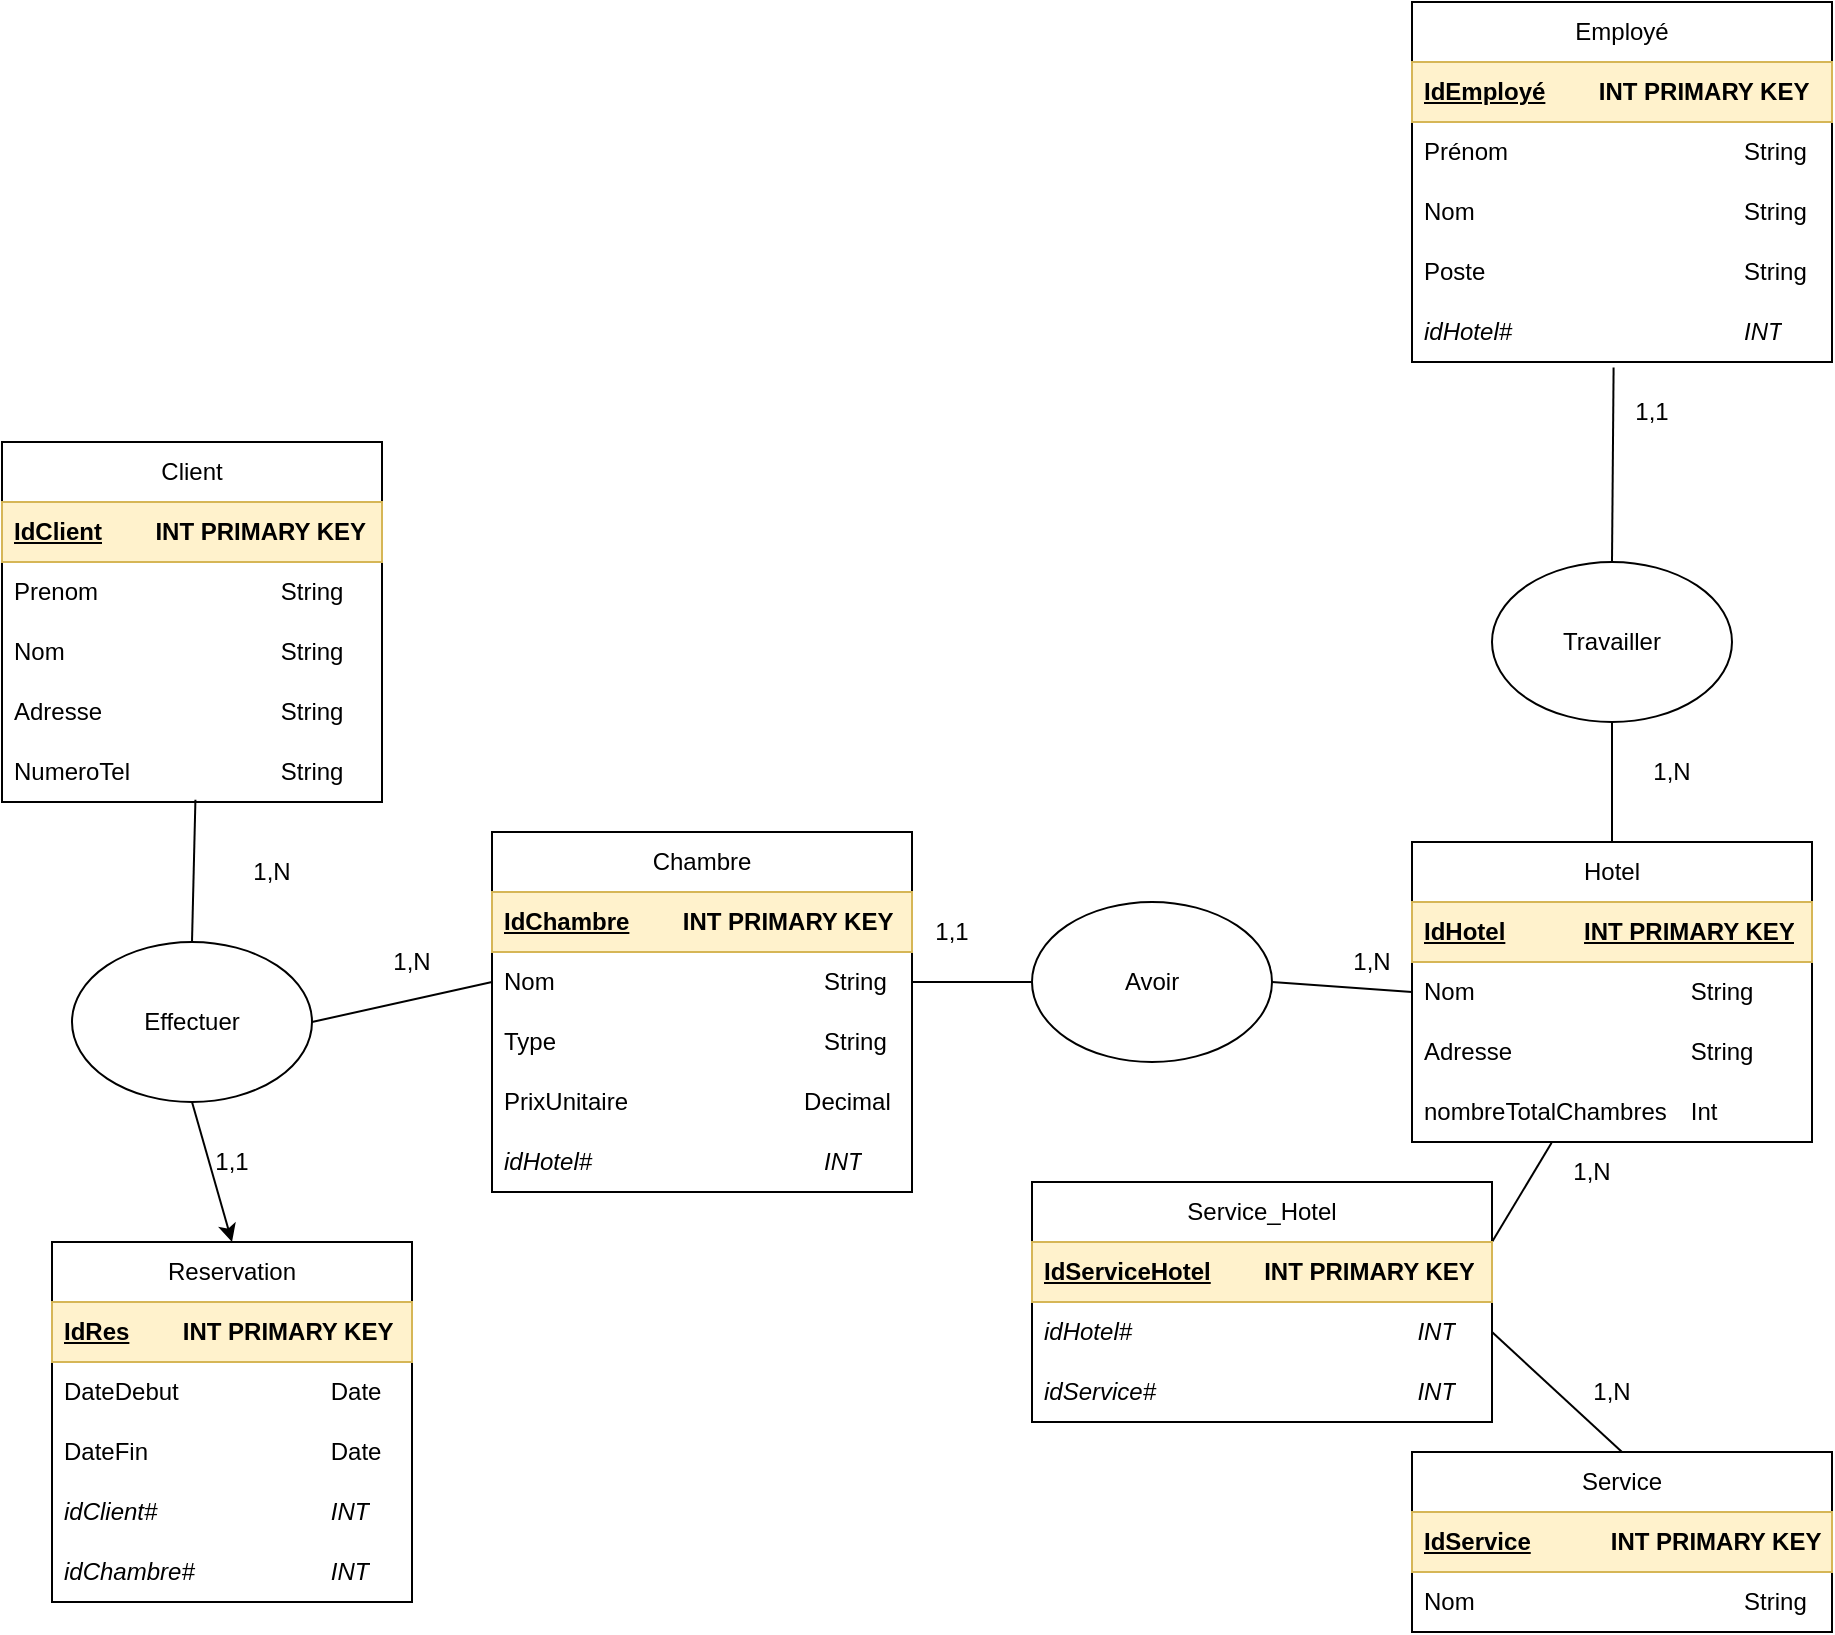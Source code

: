 <mxfile version="22.1.11" type="device">
  <diagram name="Page-1" id="iBjngnb0ZGVv7g1oKOFj">
    <mxGraphModel dx="1863" dy="1775" grid="1" gridSize="10" guides="1" tooltips="1" connect="1" arrows="1" fold="1" page="1" pageScale="1" pageWidth="827" pageHeight="1169" math="0" shadow="0">
      <root>
        <mxCell id="0" />
        <mxCell id="1" parent="0" />
        <mxCell id="ib_G70tpwK-KYt4vz7aR-1" value="Hotel" style="swimlane;fontStyle=0;childLayout=stackLayout;horizontal=1;startSize=30;horizontalStack=0;resizeParent=1;resizeParentMax=0;resizeLast=0;collapsible=1;marginBottom=0;whiteSpace=wrap;html=1;" parent="1" vertex="1">
          <mxGeometry x="500" y="210" width="200" height="150" as="geometry" />
        </mxCell>
        <mxCell id="ib_G70tpwK-KYt4vz7aR-2" value="&lt;u&gt;&lt;b&gt;IdHotel&lt;span style=&quot;white-space: pre;&quot;&gt;&#x9;&lt;/span&gt;&lt;span style=&quot;white-space: pre;&quot;&gt;&#x9;&lt;/span&gt;INT PRIMARY KEY&lt;/b&gt;&lt;/u&gt;" style="text;strokeColor=#d6b656;fillColor=#fff2cc;align=left;verticalAlign=middle;spacingLeft=4;spacingRight=4;overflow=hidden;points=[[0,0.5],[1,0.5]];portConstraint=eastwest;rotatable=0;whiteSpace=wrap;html=1;" parent="ib_G70tpwK-KYt4vz7aR-1" vertex="1">
          <mxGeometry y="30" width="200" height="30" as="geometry" />
        </mxCell>
        <mxCell id="ib_G70tpwK-KYt4vz7aR-3" value="Nom&lt;span style=&quot;white-space: pre;&quot;&gt;&#x9;&lt;/span&gt;&lt;span style=&quot;white-space: pre;&quot;&gt;&#x9;&lt;span style=&quot;white-space: pre;&quot;&gt;&#x9;&lt;/span&gt;&lt;span style=&quot;white-space: pre;&quot;&gt;&#x9;&lt;/span&gt;&lt;/span&gt;String" style="text;strokeColor=none;fillColor=none;align=left;verticalAlign=middle;spacingLeft=4;spacingRight=4;overflow=hidden;points=[[0,0.5],[1,0.5]];portConstraint=eastwest;rotatable=0;whiteSpace=wrap;html=1;" parent="ib_G70tpwK-KYt4vz7aR-1" vertex="1">
          <mxGeometry y="60" width="200" height="30" as="geometry" />
        </mxCell>
        <mxCell id="ib_G70tpwK-KYt4vz7aR-4" value="Adresse&lt;span style=&quot;white-space: pre;&quot;&gt;&#x9;&lt;/span&gt;&lt;span style=&quot;white-space: pre;&quot;&gt;&#x9;&lt;/span&gt;&lt;span style=&quot;white-space: pre;&quot;&gt;&#x9;&lt;/span&gt;&lt;span style=&quot;white-space: pre;&quot;&gt;&#x9;&lt;/span&gt;String" style="text;strokeColor=none;fillColor=none;align=left;verticalAlign=middle;spacingLeft=4;spacingRight=4;overflow=hidden;points=[[0,0.5],[1,0.5]];portConstraint=eastwest;rotatable=0;whiteSpace=wrap;html=1;" parent="ib_G70tpwK-KYt4vz7aR-1" vertex="1">
          <mxGeometry y="90" width="200" height="30" as="geometry" />
        </mxCell>
        <mxCell id="lQeI6OunOTs9XkmnpVDo-1" value="nombreTotalChambres&lt;span style=&quot;white-space: pre;&quot;&gt;&#x9;&lt;/span&gt;Int" style="text;strokeColor=none;fillColor=none;align=left;verticalAlign=middle;spacingLeft=4;spacingRight=4;overflow=hidden;points=[[0,0.5],[1,0.5]];portConstraint=eastwest;rotatable=0;whiteSpace=wrap;html=1;" vertex="1" parent="ib_G70tpwK-KYt4vz7aR-1">
          <mxGeometry y="120" width="200" height="30" as="geometry" />
        </mxCell>
        <mxCell id="ib_G70tpwK-KYt4vz7aR-5" value="Chambre" style="swimlane;fontStyle=0;childLayout=stackLayout;horizontal=1;startSize=30;horizontalStack=0;resizeParent=1;resizeParentMax=0;resizeLast=0;collapsible=1;marginBottom=0;whiteSpace=wrap;html=1;" parent="1" vertex="1">
          <mxGeometry x="40" y="205" width="210" height="180" as="geometry" />
        </mxCell>
        <mxCell id="ib_G70tpwK-KYt4vz7aR-6" value="&lt;b style=&quot;&quot;&gt;&lt;u&gt;IdChambre&lt;/u&gt;&lt;span style=&quot;white-space: pre;&quot;&gt;&amp;nbsp;&amp;nbsp;&amp;nbsp;&amp;nbsp;&lt;/span&gt;&lt;span style=&quot;white-space: pre;&quot;&gt;&amp;nbsp;&amp;nbsp;&amp;nbsp;&amp;nbsp;&lt;/span&gt;&lt;/b&gt;&lt;span style=&quot;border-color: var(--border-color);&quot;&gt;&lt;b style=&quot;border-color: var(--border-color);&quot;&gt;INT PRIMARY KEY&lt;/b&gt;&lt;/span&gt;" style="text;strokeColor=#d6b656;fillColor=#fff2cc;align=left;verticalAlign=middle;spacingLeft=4;spacingRight=4;overflow=hidden;points=[[0,0.5],[1,0.5]];portConstraint=eastwest;rotatable=0;whiteSpace=wrap;html=1;" parent="ib_G70tpwK-KYt4vz7aR-5" vertex="1">
          <mxGeometry y="30" width="210" height="30" as="geometry" />
        </mxCell>
        <mxCell id="ib_G70tpwK-KYt4vz7aR-7" value="Nom&lt;span style=&quot;white-space: pre;&quot;&gt;&#x9;&lt;/span&gt;&lt;span style=&quot;white-space: pre;&quot;&gt;&#x9;&lt;/span&gt;&lt;span style=&quot;white-space: pre;&quot;&gt;&#x9;&lt;/span&gt;&lt;span style=&quot;white-space: pre;&quot;&gt;&#x9;&lt;/span&gt;&lt;span style=&quot;white-space: pre;&quot;&gt;&#x9;&lt;/span&gt;String" style="text;strokeColor=none;fillColor=none;align=left;verticalAlign=middle;spacingLeft=4;spacingRight=4;overflow=hidden;points=[[0,0.5],[1,0.5]];portConstraint=eastwest;rotatable=0;whiteSpace=wrap;html=1;" parent="ib_G70tpwK-KYt4vz7aR-5" vertex="1">
          <mxGeometry y="60" width="210" height="30" as="geometry" />
        </mxCell>
        <mxCell id="ib_G70tpwK-KYt4vz7aR-8" value="Type&lt;span style=&quot;white-space: pre;&quot;&gt;&#x9;&lt;/span&gt;&lt;span style=&quot;white-space: pre;&quot;&gt;&#x9;&lt;/span&gt;&lt;span style=&quot;white-space: pre;&quot;&gt;&#x9;&lt;/span&gt;&lt;span style=&quot;white-space: pre;&quot;&gt;&#x9;&lt;/span&gt;&lt;span style=&quot;white-space: pre;&quot;&gt;&#x9;&lt;/span&gt;String" style="text;strokeColor=none;fillColor=none;align=left;verticalAlign=middle;spacingLeft=4;spacingRight=4;overflow=hidden;points=[[0,0.5],[1,0.5]];portConstraint=eastwest;rotatable=0;whiteSpace=wrap;html=1;" parent="ib_G70tpwK-KYt4vz7aR-5" vertex="1">
          <mxGeometry y="90" width="210" height="30" as="geometry" />
        </mxCell>
        <mxCell id="ib_G70tpwK-KYt4vz7aR-9" value="PrixUnitaire&lt;span style=&quot;white-space: pre;&quot;&gt;&#x9;&lt;/span&gt;&lt;span style=&quot;white-space: pre;&quot;&gt;&#x9;&lt;/span&gt;&lt;span style=&quot;white-space: pre;&quot;&gt;&#x9;&lt;/span&gt;&amp;nbsp; &amp;nbsp; &amp;nbsp;Decimal" style="text;strokeColor=none;fillColor=none;align=left;verticalAlign=middle;spacingLeft=4;spacingRight=4;overflow=hidden;points=[[0,0.5],[1,0.5]];portConstraint=eastwest;rotatable=0;whiteSpace=wrap;html=1;" parent="ib_G70tpwK-KYt4vz7aR-5" vertex="1">
          <mxGeometry y="120" width="210" height="30" as="geometry" />
        </mxCell>
        <mxCell id="ib_G70tpwK-KYt4vz7aR-10" value="&lt;i&gt;idHotel#&lt;span style=&quot;white-space: pre;&quot;&gt;&#x9;&lt;/span&gt;&lt;span style=&quot;white-space: pre;&quot;&gt;&#x9;&lt;/span&gt;&lt;span style=&quot;white-space: pre;&quot;&gt;&#x9;&lt;/span&gt;&lt;span style=&quot;white-space: pre;&quot;&gt;&#x9;&lt;/span&gt;&lt;span style=&quot;white-space: pre;&quot;&gt;&#x9;&lt;/span&gt;INT&lt;/i&gt;" style="text;strokeColor=none;fillColor=none;align=left;verticalAlign=middle;spacingLeft=4;spacingRight=4;overflow=hidden;points=[[0,0.5],[1,0.5]];portConstraint=eastwest;rotatable=0;whiteSpace=wrap;html=1;" parent="ib_G70tpwK-KYt4vz7aR-5" vertex="1">
          <mxGeometry y="150" width="210" height="30" as="geometry" />
        </mxCell>
        <mxCell id="ib_G70tpwK-KYt4vz7aR-11" value="Client" style="swimlane;fontStyle=0;childLayout=stackLayout;horizontal=1;startSize=30;horizontalStack=0;resizeParent=1;resizeParentMax=0;resizeLast=0;collapsible=1;marginBottom=0;whiteSpace=wrap;html=1;" parent="1" vertex="1">
          <mxGeometry x="-205" y="10" width="190" height="180" as="geometry" />
        </mxCell>
        <mxCell id="ib_G70tpwK-KYt4vz7aR-12" value="&lt;b style=&quot;&quot;&gt;&lt;u&gt;IdClient&lt;/u&gt;&lt;span style=&quot;white-space: pre;&quot;&gt;&amp;nbsp;&amp;nbsp;&amp;nbsp;&amp;nbsp;&lt;/span&gt;&lt;span style=&quot;white-space: pre;&quot;&gt;&amp;nbsp;&amp;nbsp;&amp;nbsp;&amp;nbsp;&lt;/span&gt;&lt;/b&gt;&lt;span style=&quot;border-color: var(--border-color);&quot;&gt;&lt;b style=&quot;border-color: var(--border-color);&quot;&gt;INT PRIMARY KEY&lt;/b&gt;&lt;/span&gt;" style="text;strokeColor=#d6b656;fillColor=#fff2cc;align=left;verticalAlign=middle;spacingLeft=4;spacingRight=4;overflow=hidden;points=[[0,0.5],[1,0.5]];portConstraint=eastwest;rotatable=0;whiteSpace=wrap;html=1;" parent="ib_G70tpwK-KYt4vz7aR-11" vertex="1">
          <mxGeometry y="30" width="190" height="30" as="geometry" />
        </mxCell>
        <mxCell id="ib_G70tpwK-KYt4vz7aR-13" value="Prenom&lt;span style=&quot;white-space: pre;&quot;&gt;&#x9;&lt;/span&gt;&lt;span style=&quot;white-space: pre;&quot;&gt;&#x9;&lt;/span&gt;&lt;span style=&quot;white-space: pre;&quot;&gt;&#x9;&lt;/span&gt;&lt;span style=&quot;white-space: pre;&quot;&gt;&#x9;&lt;/span&gt;String" style="text;strokeColor=none;fillColor=none;align=left;verticalAlign=middle;spacingLeft=4;spacingRight=4;overflow=hidden;points=[[0,0.5],[1,0.5]];portConstraint=eastwest;rotatable=0;whiteSpace=wrap;html=1;" parent="ib_G70tpwK-KYt4vz7aR-11" vertex="1">
          <mxGeometry y="60" width="190" height="30" as="geometry" />
        </mxCell>
        <mxCell id="ib_G70tpwK-KYt4vz7aR-14" value="Nom&lt;span style=&quot;white-space: pre;&quot;&gt;&#x9;&lt;/span&gt;&lt;span style=&quot;white-space: pre;&quot;&gt;&#x9;&lt;/span&gt;&lt;span style=&quot;white-space: pre;&quot;&gt;&#x9;&lt;/span&gt;&lt;span style=&quot;white-space: pre;&quot;&gt;&#x9;&lt;/span&gt;String" style="text;strokeColor=none;fillColor=none;align=left;verticalAlign=middle;spacingLeft=4;spacingRight=4;overflow=hidden;points=[[0,0.5],[1,0.5]];portConstraint=eastwest;rotatable=0;whiteSpace=wrap;html=1;" parent="ib_G70tpwK-KYt4vz7aR-11" vertex="1">
          <mxGeometry y="90" width="190" height="30" as="geometry" />
        </mxCell>
        <mxCell id="ib_G70tpwK-KYt4vz7aR-15" value="Adresse&lt;span style=&quot;white-space: pre;&quot;&gt;&#x9;&lt;/span&gt;&lt;span style=&quot;white-space: pre;&quot;&gt;&#x9;&lt;/span&gt;&lt;span style=&quot;white-space: pre;&quot;&gt;&#x9;&lt;/span&gt;&lt;span style=&quot;white-space: pre;&quot;&gt;&#x9;&lt;/span&gt;String" style="text;strokeColor=none;fillColor=none;align=left;verticalAlign=middle;spacingLeft=4;spacingRight=4;overflow=hidden;points=[[0,0.5],[1,0.5]];portConstraint=eastwest;rotatable=0;whiteSpace=wrap;html=1;" parent="ib_G70tpwK-KYt4vz7aR-11" vertex="1">
          <mxGeometry y="120" width="190" height="30" as="geometry" />
        </mxCell>
        <mxCell id="ib_G70tpwK-KYt4vz7aR-16" value="NumeroTel&lt;span style=&quot;white-space: pre;&quot;&gt;&#x9;&lt;/span&gt;&lt;span style=&quot;white-space: pre;&quot;&gt;&#x9;&lt;/span&gt;&lt;span style=&quot;white-space: pre;&quot;&gt;&#x9;&lt;/span&gt;String" style="text;strokeColor=none;fillColor=none;align=left;verticalAlign=middle;spacingLeft=4;spacingRight=4;overflow=hidden;points=[[0,0.5],[1,0.5]];portConstraint=eastwest;rotatable=0;whiteSpace=wrap;html=1;" parent="ib_G70tpwK-KYt4vz7aR-11" vertex="1">
          <mxGeometry y="150" width="190" height="30" as="geometry" />
        </mxCell>
        <mxCell id="ib_G70tpwK-KYt4vz7aR-17" value="Employé" style="swimlane;fontStyle=0;childLayout=stackLayout;horizontal=1;startSize=30;horizontalStack=0;resizeParent=1;resizeParentMax=0;resizeLast=0;collapsible=1;marginBottom=0;whiteSpace=wrap;html=1;" parent="1" vertex="1">
          <mxGeometry x="500" y="-210" width="210" height="180" as="geometry" />
        </mxCell>
        <mxCell id="ib_G70tpwK-KYt4vz7aR-18" value="&lt;b style=&quot;&quot;&gt;&lt;u&gt;IdEmployé&lt;/u&gt;&lt;span style=&quot;white-space: pre;&quot;&gt;&amp;nbsp;&amp;nbsp;&amp;nbsp;&amp;nbsp;&lt;/span&gt;&lt;span style=&quot;white-space: pre;&quot;&gt;&amp;nbsp;&amp;nbsp;&amp;nbsp;&amp;nbsp;&lt;/span&gt;&lt;/b&gt;&lt;span style=&quot;border-color: var(--border-color);&quot;&gt;&lt;b style=&quot;border-color: var(--border-color);&quot;&gt;INT PRIMARY KEY&lt;/b&gt;&lt;/span&gt;" style="text;strokeColor=#d6b656;fillColor=#fff2cc;align=left;verticalAlign=middle;spacingLeft=4;spacingRight=4;overflow=hidden;points=[[0,0.5],[1,0.5]];portConstraint=eastwest;rotatable=0;whiteSpace=wrap;html=1;" parent="ib_G70tpwK-KYt4vz7aR-17" vertex="1">
          <mxGeometry y="30" width="210" height="30" as="geometry" />
        </mxCell>
        <mxCell id="ib_G70tpwK-KYt4vz7aR-19" value="Prénom&lt;span style=&quot;white-space: pre;&quot;&gt;&#x9;&lt;/span&gt;&lt;span style=&quot;white-space: pre;&quot;&gt;&#x9;&lt;/span&gt;&lt;span style=&quot;white-space: pre;&quot;&gt;&#x9;&lt;/span&gt;&lt;span style=&quot;white-space: pre;&quot;&gt;&#x9;&lt;/span&gt;&lt;span style=&quot;white-space: pre;&quot;&gt;&#x9;&lt;/span&gt;String" style="text;strokeColor=none;fillColor=none;align=left;verticalAlign=middle;spacingLeft=4;spacingRight=4;overflow=hidden;points=[[0,0.5],[1,0.5]];portConstraint=eastwest;rotatable=0;whiteSpace=wrap;html=1;" parent="ib_G70tpwK-KYt4vz7aR-17" vertex="1">
          <mxGeometry y="60" width="210" height="30" as="geometry" />
        </mxCell>
        <mxCell id="ib_G70tpwK-KYt4vz7aR-20" value="Nom&lt;span style=&quot;white-space: pre;&quot;&gt;&#x9;&lt;/span&gt;&lt;span style=&quot;white-space: pre;&quot;&gt;&#x9;&lt;/span&gt;&lt;span style=&quot;white-space: pre;&quot;&gt;&#x9;&lt;/span&gt;&lt;span style=&quot;white-space: pre;&quot;&gt;&#x9;&lt;/span&gt;&lt;span style=&quot;white-space: pre;&quot;&gt;&#x9;&lt;/span&gt;String" style="text;strokeColor=none;fillColor=none;align=left;verticalAlign=middle;spacingLeft=4;spacingRight=4;overflow=hidden;points=[[0,0.5],[1,0.5]];portConstraint=eastwest;rotatable=0;whiteSpace=wrap;html=1;" parent="ib_G70tpwK-KYt4vz7aR-17" vertex="1">
          <mxGeometry y="90" width="210" height="30" as="geometry" />
        </mxCell>
        <mxCell id="ib_G70tpwK-KYt4vz7aR-21" value="Poste&lt;span style=&quot;white-space: pre;&quot;&gt;&#x9;&lt;/span&gt;&lt;span style=&quot;white-space: pre;&quot;&gt;&#x9;&lt;/span&gt;&lt;span style=&quot;white-space: pre;&quot;&gt;&#x9;&lt;/span&gt;&lt;span style=&quot;white-space: pre;&quot;&gt;&#x9;&lt;/span&gt;&lt;span style=&quot;white-space: pre;&quot;&gt;&#x9;&lt;/span&gt;String" style="text;strokeColor=none;fillColor=none;align=left;verticalAlign=middle;spacingLeft=4;spacingRight=4;overflow=hidden;points=[[0,0.5],[1,0.5]];portConstraint=eastwest;rotatable=0;whiteSpace=wrap;html=1;" parent="ib_G70tpwK-KYt4vz7aR-17" vertex="1">
          <mxGeometry y="120" width="210" height="30" as="geometry" />
        </mxCell>
        <mxCell id="ib_G70tpwK-KYt4vz7aR-22" value="&lt;i&gt;idHotel#&lt;span style=&quot;white-space: pre;&quot;&gt;&#x9;&lt;/span&gt;&lt;span style=&quot;white-space: pre;&quot;&gt;&#x9;&lt;/span&gt;&lt;span style=&quot;white-space: pre;&quot;&gt;&#x9;&lt;/span&gt;&lt;span style=&quot;white-space: pre;&quot;&gt;&#x9;&lt;/span&gt;&lt;span style=&quot;white-space: pre;&quot;&gt;&#x9;&lt;/span&gt;INT&lt;/i&gt;" style="text;strokeColor=none;fillColor=none;align=left;verticalAlign=middle;spacingLeft=4;spacingRight=4;overflow=hidden;points=[[0,0.5],[1,0.5]];portConstraint=eastwest;rotatable=0;whiteSpace=wrap;html=1;" parent="ib_G70tpwK-KYt4vz7aR-17" vertex="1">
          <mxGeometry y="150" width="210" height="30" as="geometry" />
        </mxCell>
        <mxCell id="ib_G70tpwK-KYt4vz7aR-23" value="Reservation" style="swimlane;fontStyle=0;childLayout=stackLayout;horizontal=1;startSize=30;horizontalStack=0;resizeParent=1;resizeParentMax=0;resizeLast=0;collapsible=1;marginBottom=0;whiteSpace=wrap;html=1;" parent="1" vertex="1">
          <mxGeometry x="-180" y="410" width="180" height="180" as="geometry" />
        </mxCell>
        <mxCell id="ib_G70tpwK-KYt4vz7aR-24" value="&lt;b style=&quot;&quot;&gt;&lt;u&gt;IdRes&lt;/u&gt;&lt;span style=&quot;white-space: pre;&quot;&gt;&amp;nbsp;&amp;nbsp;&amp;nbsp;&amp;nbsp;&lt;/span&gt;&lt;span style=&quot;white-space: pre;&quot;&gt;&amp;nbsp;&amp;nbsp;&amp;nbsp;&amp;nbsp;&lt;/span&gt;&lt;/b&gt;&lt;span style=&quot;border-color: var(--border-color);&quot;&gt;&lt;b style=&quot;border-color: var(--border-color);&quot;&gt;INT PRIMARY KEY&lt;/b&gt;&lt;/span&gt;" style="text;strokeColor=#d6b656;fillColor=#fff2cc;align=left;verticalAlign=middle;spacingLeft=4;spacingRight=4;overflow=hidden;points=[[0,0.5],[1,0.5]];portConstraint=eastwest;rotatable=0;whiteSpace=wrap;html=1;" parent="ib_G70tpwK-KYt4vz7aR-23" vertex="1">
          <mxGeometry y="30" width="180" height="30" as="geometry" />
        </mxCell>
        <mxCell id="ib_G70tpwK-KYt4vz7aR-25" value="DateDebut&lt;span style=&quot;white-space: pre;&quot;&gt;&#x9;&lt;/span&gt;&lt;span style=&quot;white-space: pre;&quot;&gt;&#x9;&lt;/span&gt;&lt;span style=&quot;white-space: pre;&quot;&gt;&#x9;&lt;/span&gt;Date" style="text;strokeColor=none;fillColor=none;align=left;verticalAlign=middle;spacingLeft=4;spacingRight=4;overflow=hidden;points=[[0,0.5],[1,0.5]];portConstraint=eastwest;rotatable=0;whiteSpace=wrap;html=1;" parent="ib_G70tpwK-KYt4vz7aR-23" vertex="1">
          <mxGeometry y="60" width="180" height="30" as="geometry" />
        </mxCell>
        <mxCell id="ib_G70tpwK-KYt4vz7aR-26" value="DateFin&lt;span style=&quot;white-space: pre;&quot;&gt;&#x9;&lt;/span&gt;&lt;span style=&quot;white-space: pre;&quot;&gt;&#x9;&lt;/span&gt;&lt;span style=&quot;white-space: pre;&quot;&gt;&#x9;&lt;/span&gt;&lt;span style=&quot;white-space: pre;&quot;&gt;&#x9;&lt;/span&gt;Date" style="text;strokeColor=none;fillColor=none;align=left;verticalAlign=middle;spacingLeft=4;spacingRight=4;overflow=hidden;points=[[0,0.5],[1,0.5]];portConstraint=eastwest;rotatable=0;whiteSpace=wrap;html=1;" parent="ib_G70tpwK-KYt4vz7aR-23" vertex="1">
          <mxGeometry y="90" width="180" height="30" as="geometry" />
        </mxCell>
        <mxCell id="ib_G70tpwK-KYt4vz7aR-27" value="&lt;i&gt;idClient#&lt;span style=&quot;white-space: pre;&quot;&gt;&#x9;&lt;/span&gt;&lt;span style=&quot;white-space: pre;&quot;&gt;&#x9;&lt;/span&gt;&lt;span style=&quot;white-space: pre;&quot;&gt;&#x9;&lt;/span&gt;&lt;span style=&quot;white-space: pre;&quot;&gt;&#x9;&lt;/span&gt;INT&lt;/i&gt;" style="text;strokeColor=none;fillColor=none;align=left;verticalAlign=middle;spacingLeft=4;spacingRight=4;overflow=hidden;points=[[0,0.5],[1,0.5]];portConstraint=eastwest;rotatable=0;whiteSpace=wrap;html=1;" parent="ib_G70tpwK-KYt4vz7aR-23" vertex="1">
          <mxGeometry y="120" width="180" height="30" as="geometry" />
        </mxCell>
        <mxCell id="ib_G70tpwK-KYt4vz7aR-28" value="&lt;i&gt;idChambre#&lt;span style=&quot;white-space: pre;&quot;&gt;&#x9;&lt;/span&gt;&lt;span style=&quot;white-space: pre;&quot;&gt;&#x9;&lt;/span&gt;&lt;span style=&quot;white-space: pre;&quot;&gt;&#x9;&lt;/span&gt;INT&lt;/i&gt;" style="text;strokeColor=none;fillColor=none;align=left;verticalAlign=middle;spacingLeft=4;spacingRight=4;overflow=hidden;points=[[0,0.5],[1,0.5]];portConstraint=eastwest;rotatable=0;whiteSpace=wrap;html=1;" parent="ib_G70tpwK-KYt4vz7aR-23" vertex="1">
          <mxGeometry y="150" width="180" height="30" as="geometry" />
        </mxCell>
        <mxCell id="ib_G70tpwK-KYt4vz7aR-29" value="Service" style="swimlane;fontStyle=0;childLayout=stackLayout;horizontal=1;startSize=30;horizontalStack=0;resizeParent=1;resizeParentMax=0;resizeLast=0;collapsible=1;marginBottom=0;whiteSpace=wrap;html=1;" parent="1" vertex="1">
          <mxGeometry x="500" y="515" width="210" height="90" as="geometry" />
        </mxCell>
        <mxCell id="ib_G70tpwK-KYt4vz7aR-30" value="&lt;b style=&quot;&quot;&gt;&lt;u&gt;IdService&lt;span style=&quot;white-space: pre;&quot;&gt;&#x9;&lt;/span&gt;&lt;/u&gt;&lt;span style=&quot;white-space: pre;&quot;&gt;&amp;nbsp;&amp;nbsp;&amp;nbsp;&amp;nbsp;&lt;/span&gt;&lt;/b&gt;&lt;span style=&quot;border-color: var(--border-color);&quot;&gt;&lt;b style=&quot;border-color: var(--border-color);&quot;&gt;INT PRIMARY KEY&lt;/b&gt;&lt;/span&gt;" style="text;strokeColor=#d6b656;fillColor=#fff2cc;align=left;verticalAlign=middle;spacingLeft=4;spacingRight=4;overflow=hidden;points=[[0,0.5],[1,0.5]];portConstraint=eastwest;rotatable=0;whiteSpace=wrap;html=1;" parent="ib_G70tpwK-KYt4vz7aR-29" vertex="1">
          <mxGeometry y="30" width="210" height="30" as="geometry" />
        </mxCell>
        <mxCell id="ib_G70tpwK-KYt4vz7aR-31" value="Nom&lt;span style=&quot;white-space: pre;&quot;&gt;&#x9;&lt;/span&gt;&lt;span style=&quot;white-space: pre;&quot;&gt;&#x9;&lt;/span&gt;&lt;span style=&quot;white-space: pre;&quot;&gt;&#x9;&lt;/span&gt;&lt;span style=&quot;white-space: pre;&quot;&gt;&#x9;&lt;/span&gt;&lt;span style=&quot;white-space: pre;&quot;&gt;&#x9;&lt;/span&gt;String" style="text;strokeColor=none;fillColor=none;align=left;verticalAlign=middle;spacingLeft=4;spacingRight=4;overflow=hidden;points=[[0,0.5],[1,0.5]];portConstraint=eastwest;rotatable=0;whiteSpace=wrap;html=1;" parent="ib_G70tpwK-KYt4vz7aR-29" vertex="1">
          <mxGeometry y="60" width="210" height="30" as="geometry" />
        </mxCell>
        <mxCell id="ib_G70tpwK-KYt4vz7aR-32" value="" style="endArrow=none;html=1;rounded=0;entryX=1;entryY=0.5;entryDx=0;entryDy=0;exitX=0.5;exitY=0;exitDx=0;exitDy=0;" parent="1" source="ib_G70tpwK-KYt4vz7aR-29" target="ib_G70tpwK-KYt4vz7aR-55" edge="1">
          <mxGeometry width="50" height="50" relative="1" as="geometry">
            <mxPoint x="580" y="400" as="sourcePoint" />
            <mxPoint x="570" y="470" as="targetPoint" />
          </mxGeometry>
        </mxCell>
        <mxCell id="ib_G70tpwK-KYt4vz7aR-33" value="" style="endArrow=none;html=1;rounded=0;exitX=1;exitY=0.25;exitDx=0;exitDy=0;entryX=0.349;entryY=1.013;entryDx=0;entryDy=0;entryPerimeter=0;" parent="1" source="ib_G70tpwK-KYt4vz7aR-53" target="lQeI6OunOTs9XkmnpVDo-1" edge="1">
          <mxGeometry width="50" height="50" relative="1" as="geometry">
            <mxPoint x="570" y="390" as="sourcePoint" />
            <mxPoint x="570" y="340" as="targetPoint" />
          </mxGeometry>
        </mxCell>
        <mxCell id="ib_G70tpwK-KYt4vz7aR-34" value="1,N" style="text;html=1;align=center;verticalAlign=middle;whiteSpace=wrap;rounded=0;" parent="1" vertex="1">
          <mxGeometry x="570" y="470" width="60" height="30" as="geometry" />
        </mxCell>
        <mxCell id="ib_G70tpwK-KYt4vz7aR-35" value="1,N" style="text;html=1;align=center;verticalAlign=middle;whiteSpace=wrap;rounded=0;" parent="1" vertex="1">
          <mxGeometry x="560" y="360" width="60" height="30" as="geometry" />
        </mxCell>
        <mxCell id="ib_G70tpwK-KYt4vz7aR-36" value="Avoir" style="ellipse;whiteSpace=wrap;html=1;" parent="1" vertex="1">
          <mxGeometry x="310" y="240" width="120" height="80" as="geometry" />
        </mxCell>
        <mxCell id="ib_G70tpwK-KYt4vz7aR-37" value="" style="endArrow=none;html=1;rounded=0;entryX=0;entryY=0.5;entryDx=0;entryDy=0;exitX=1;exitY=0.5;exitDx=0;exitDy=0;" parent="1" source="ib_G70tpwK-KYt4vz7aR-36" target="ib_G70tpwK-KYt4vz7aR-3" edge="1">
          <mxGeometry width="50" height="50" relative="1" as="geometry">
            <mxPoint x="380" y="410" as="sourcePoint" />
            <mxPoint x="430" y="360" as="targetPoint" />
          </mxGeometry>
        </mxCell>
        <mxCell id="ib_G70tpwK-KYt4vz7aR-38" value="" style="endArrow=none;html=1;rounded=0;exitX=1;exitY=0.5;exitDx=0;exitDy=0;entryX=0;entryY=0.5;entryDx=0;entryDy=0;" parent="1" source="ib_G70tpwK-KYt4vz7aR-7" target="ib_G70tpwK-KYt4vz7aR-36" edge="1">
          <mxGeometry width="50" height="50" relative="1" as="geometry">
            <mxPoint x="230" y="420" as="sourcePoint" />
            <mxPoint x="280" y="370" as="targetPoint" />
          </mxGeometry>
        </mxCell>
        <mxCell id="ib_G70tpwK-KYt4vz7aR-39" value="1,1" style="text;html=1;align=center;verticalAlign=middle;whiteSpace=wrap;rounded=0;" parent="1" vertex="1">
          <mxGeometry x="240" y="240" width="60" height="30" as="geometry" />
        </mxCell>
        <mxCell id="ib_G70tpwK-KYt4vz7aR-40" value="1,N" style="text;html=1;align=center;verticalAlign=middle;whiteSpace=wrap;rounded=0;" parent="1" vertex="1">
          <mxGeometry x="450" y="255" width="60" height="30" as="geometry" />
        </mxCell>
        <mxCell id="ib_G70tpwK-KYt4vz7aR-41" value="Effectuer" style="ellipse;whiteSpace=wrap;html=1;" parent="1" vertex="1">
          <mxGeometry x="-170" y="260" width="120" height="80" as="geometry" />
        </mxCell>
        <mxCell id="ib_G70tpwK-KYt4vz7aR-42" value="" style="endArrow=none;html=1;rounded=0;entryX=0.509;entryY=0.962;entryDx=0;entryDy=0;entryPerimeter=0;exitX=0.5;exitY=0;exitDx=0;exitDy=0;" parent="1" source="ib_G70tpwK-KYt4vz7aR-41" target="ib_G70tpwK-KYt4vz7aR-16" edge="1">
          <mxGeometry width="50" height="50" relative="1" as="geometry">
            <mxPoint x="-130" y="250" as="sourcePoint" />
            <mxPoint x="-80" y="200" as="targetPoint" />
          </mxGeometry>
        </mxCell>
        <mxCell id="ib_G70tpwK-KYt4vz7aR-43" value="1,N" style="text;html=1;align=center;verticalAlign=middle;whiteSpace=wrap;rounded=0;" parent="1" vertex="1">
          <mxGeometry x="-100" y="210" width="60" height="30" as="geometry" />
        </mxCell>
        <mxCell id="ib_G70tpwK-KYt4vz7aR-44" value="1,1" style="text;html=1;align=center;verticalAlign=middle;whiteSpace=wrap;rounded=0;" parent="1" vertex="1">
          <mxGeometry x="-120" y="355" width="60" height="30" as="geometry" />
        </mxCell>
        <mxCell id="ib_G70tpwK-KYt4vz7aR-45" value="" style="endArrow=none;html=1;rounded=0;entryX=0;entryY=0.5;entryDx=0;entryDy=0;exitX=1;exitY=0.5;exitDx=0;exitDy=0;" parent="1" source="ib_G70tpwK-KYt4vz7aR-41" target="ib_G70tpwK-KYt4vz7aR-7" edge="1">
          <mxGeometry width="50" height="50" relative="1" as="geometry">
            <mxPoint y="310" as="sourcePoint" />
            <mxPoint x="50" y="260" as="targetPoint" />
          </mxGeometry>
        </mxCell>
        <mxCell id="ib_G70tpwK-KYt4vz7aR-46" value="1,N" style="text;html=1;align=center;verticalAlign=middle;whiteSpace=wrap;rounded=0;" parent="1" vertex="1">
          <mxGeometry x="-30" y="255" width="60" height="30" as="geometry" />
        </mxCell>
        <mxCell id="ib_G70tpwK-KYt4vz7aR-47" value="" style="endArrow=classic;html=1;rounded=0;exitX=0.5;exitY=1;exitDx=0;exitDy=0;entryX=0.5;entryY=0;entryDx=0;entryDy=0;" parent="1" source="ib_G70tpwK-KYt4vz7aR-41" target="ib_G70tpwK-KYt4vz7aR-23" edge="1">
          <mxGeometry width="50" height="50" relative="1" as="geometry">
            <mxPoint x="-310" y="480" as="sourcePoint" />
            <mxPoint x="-260" y="430" as="targetPoint" />
          </mxGeometry>
        </mxCell>
        <mxCell id="ib_G70tpwK-KYt4vz7aR-48" value="Travailler" style="ellipse;whiteSpace=wrap;html=1;" parent="1" vertex="1">
          <mxGeometry x="540" y="70" width="120" height="80" as="geometry" />
        </mxCell>
        <mxCell id="ib_G70tpwK-KYt4vz7aR-49" value="" style="endArrow=none;html=1;rounded=0;exitX=0.5;exitY=0;exitDx=0;exitDy=0;entryX=0.48;entryY=1.09;entryDx=0;entryDy=0;entryPerimeter=0;" parent="1" source="ib_G70tpwK-KYt4vz7aR-48" target="ib_G70tpwK-KYt4vz7aR-22" edge="1">
          <mxGeometry width="50" height="50" relative="1" as="geometry">
            <mxPoint x="430" y="80" as="sourcePoint" />
            <mxPoint x="570" y="10" as="targetPoint" />
          </mxGeometry>
        </mxCell>
        <mxCell id="ib_G70tpwK-KYt4vz7aR-50" value="" style="endArrow=none;html=1;rounded=0;entryX=0.5;entryY=1;entryDx=0;entryDy=0;exitX=0.5;exitY=0;exitDx=0;exitDy=0;" parent="1" source="ib_G70tpwK-KYt4vz7aR-1" target="ib_G70tpwK-KYt4vz7aR-48" edge="1">
          <mxGeometry width="50" height="50" relative="1" as="geometry">
            <mxPoint x="580" y="80" as="sourcePoint" />
            <mxPoint x="582" y="30" as="targetPoint" />
          </mxGeometry>
        </mxCell>
        <mxCell id="ib_G70tpwK-KYt4vz7aR-51" value="1,1" style="text;html=1;align=center;verticalAlign=middle;whiteSpace=wrap;rounded=0;" parent="1" vertex="1">
          <mxGeometry x="590" y="-20" width="60" height="30" as="geometry" />
        </mxCell>
        <mxCell id="ib_G70tpwK-KYt4vz7aR-52" value="1,N" style="text;html=1;align=center;verticalAlign=middle;whiteSpace=wrap;rounded=0;" parent="1" vertex="1">
          <mxGeometry x="600" y="160" width="60" height="30" as="geometry" />
        </mxCell>
        <mxCell id="ib_G70tpwK-KYt4vz7aR-53" value="Service_Hotel" style="swimlane;fontStyle=0;childLayout=stackLayout;horizontal=1;startSize=30;horizontalStack=0;resizeParent=1;resizeParentMax=0;resizeLast=0;collapsible=1;marginBottom=0;whiteSpace=wrap;html=1;" parent="1" vertex="1">
          <mxGeometry x="310" y="380" width="230" height="120" as="geometry" />
        </mxCell>
        <mxCell id="ib_G70tpwK-KYt4vz7aR-54" value="&lt;b style=&quot;&quot;&gt;&lt;u&gt;IdServiceHotel&lt;/u&gt;&lt;span style=&quot;white-space: pre;&quot;&gt;&amp;nbsp;&amp;nbsp;&amp;nbsp;&amp;nbsp;&lt;/span&gt;&lt;span style=&quot;white-space: pre;&quot;&gt;&amp;nbsp;&amp;nbsp;&amp;nbsp;&amp;nbsp;&lt;/span&gt;&lt;/b&gt;&lt;span style=&quot;border-color: var(--border-color);&quot;&gt;&lt;b style=&quot;border-color: var(--border-color);&quot;&gt;INT PRIMARY KEY&lt;/b&gt;&lt;/span&gt;" style="text;strokeColor=#d6b656;fillColor=#fff2cc;align=left;verticalAlign=middle;spacingLeft=4;spacingRight=4;overflow=hidden;points=[[0,0.5],[1,0.5]];portConstraint=eastwest;rotatable=0;whiteSpace=wrap;html=1;" parent="ib_G70tpwK-KYt4vz7aR-53" vertex="1">
          <mxGeometry y="30" width="230" height="30" as="geometry" />
        </mxCell>
        <mxCell id="ib_G70tpwK-KYt4vz7aR-55" value="&lt;i&gt;idHotel#&lt;span style=&quot;white-space: pre;&quot;&gt;&#x9;&lt;/span&gt;&lt;span style=&quot;white-space: pre;&quot;&gt;&#x9;&lt;/span&gt;&lt;span style=&quot;white-space: pre;&quot;&gt;&#x9;&lt;/span&gt;&lt;span style=&quot;white-space: pre;&quot;&gt;&#x9;&lt;/span&gt;&lt;span style=&quot;white-space: pre;&quot;&gt;&#x9;&lt;/span&gt;&lt;span style=&quot;white-space: pre;&quot;&gt;&#x9;&lt;/span&gt;INT&lt;/i&gt;" style="text;strokeColor=none;fillColor=none;align=left;verticalAlign=middle;spacingLeft=4;spacingRight=4;overflow=hidden;points=[[0,0.5],[1,0.5]];portConstraint=eastwest;rotatable=0;whiteSpace=wrap;html=1;" parent="ib_G70tpwK-KYt4vz7aR-53" vertex="1">
          <mxGeometry y="60" width="230" height="30" as="geometry" />
        </mxCell>
        <mxCell id="ib_G70tpwK-KYt4vz7aR-56" value="&lt;i&gt;idService#&lt;span style=&quot;white-space: pre;&quot;&gt;&#x9;&lt;/span&gt;&lt;span style=&quot;white-space: pre;&quot;&gt;&#x9;&lt;/span&gt;&lt;span style=&quot;white-space: pre;&quot;&gt;&#x9;&lt;/span&gt;&lt;span style=&quot;white-space: pre;&quot;&gt;&#x9;&lt;/span&gt;&lt;span style=&quot;white-space: pre;&quot;&gt;&#x9;&lt;/span&gt;INT&lt;/i&gt;" style="text;strokeColor=none;fillColor=none;align=left;verticalAlign=middle;spacingLeft=4;spacingRight=4;overflow=hidden;points=[[0,0.5],[1,0.5]];portConstraint=eastwest;rotatable=0;whiteSpace=wrap;html=1;" parent="ib_G70tpwK-KYt4vz7aR-53" vertex="1">
          <mxGeometry y="90" width="230" height="30" as="geometry" />
        </mxCell>
      </root>
    </mxGraphModel>
  </diagram>
</mxfile>
